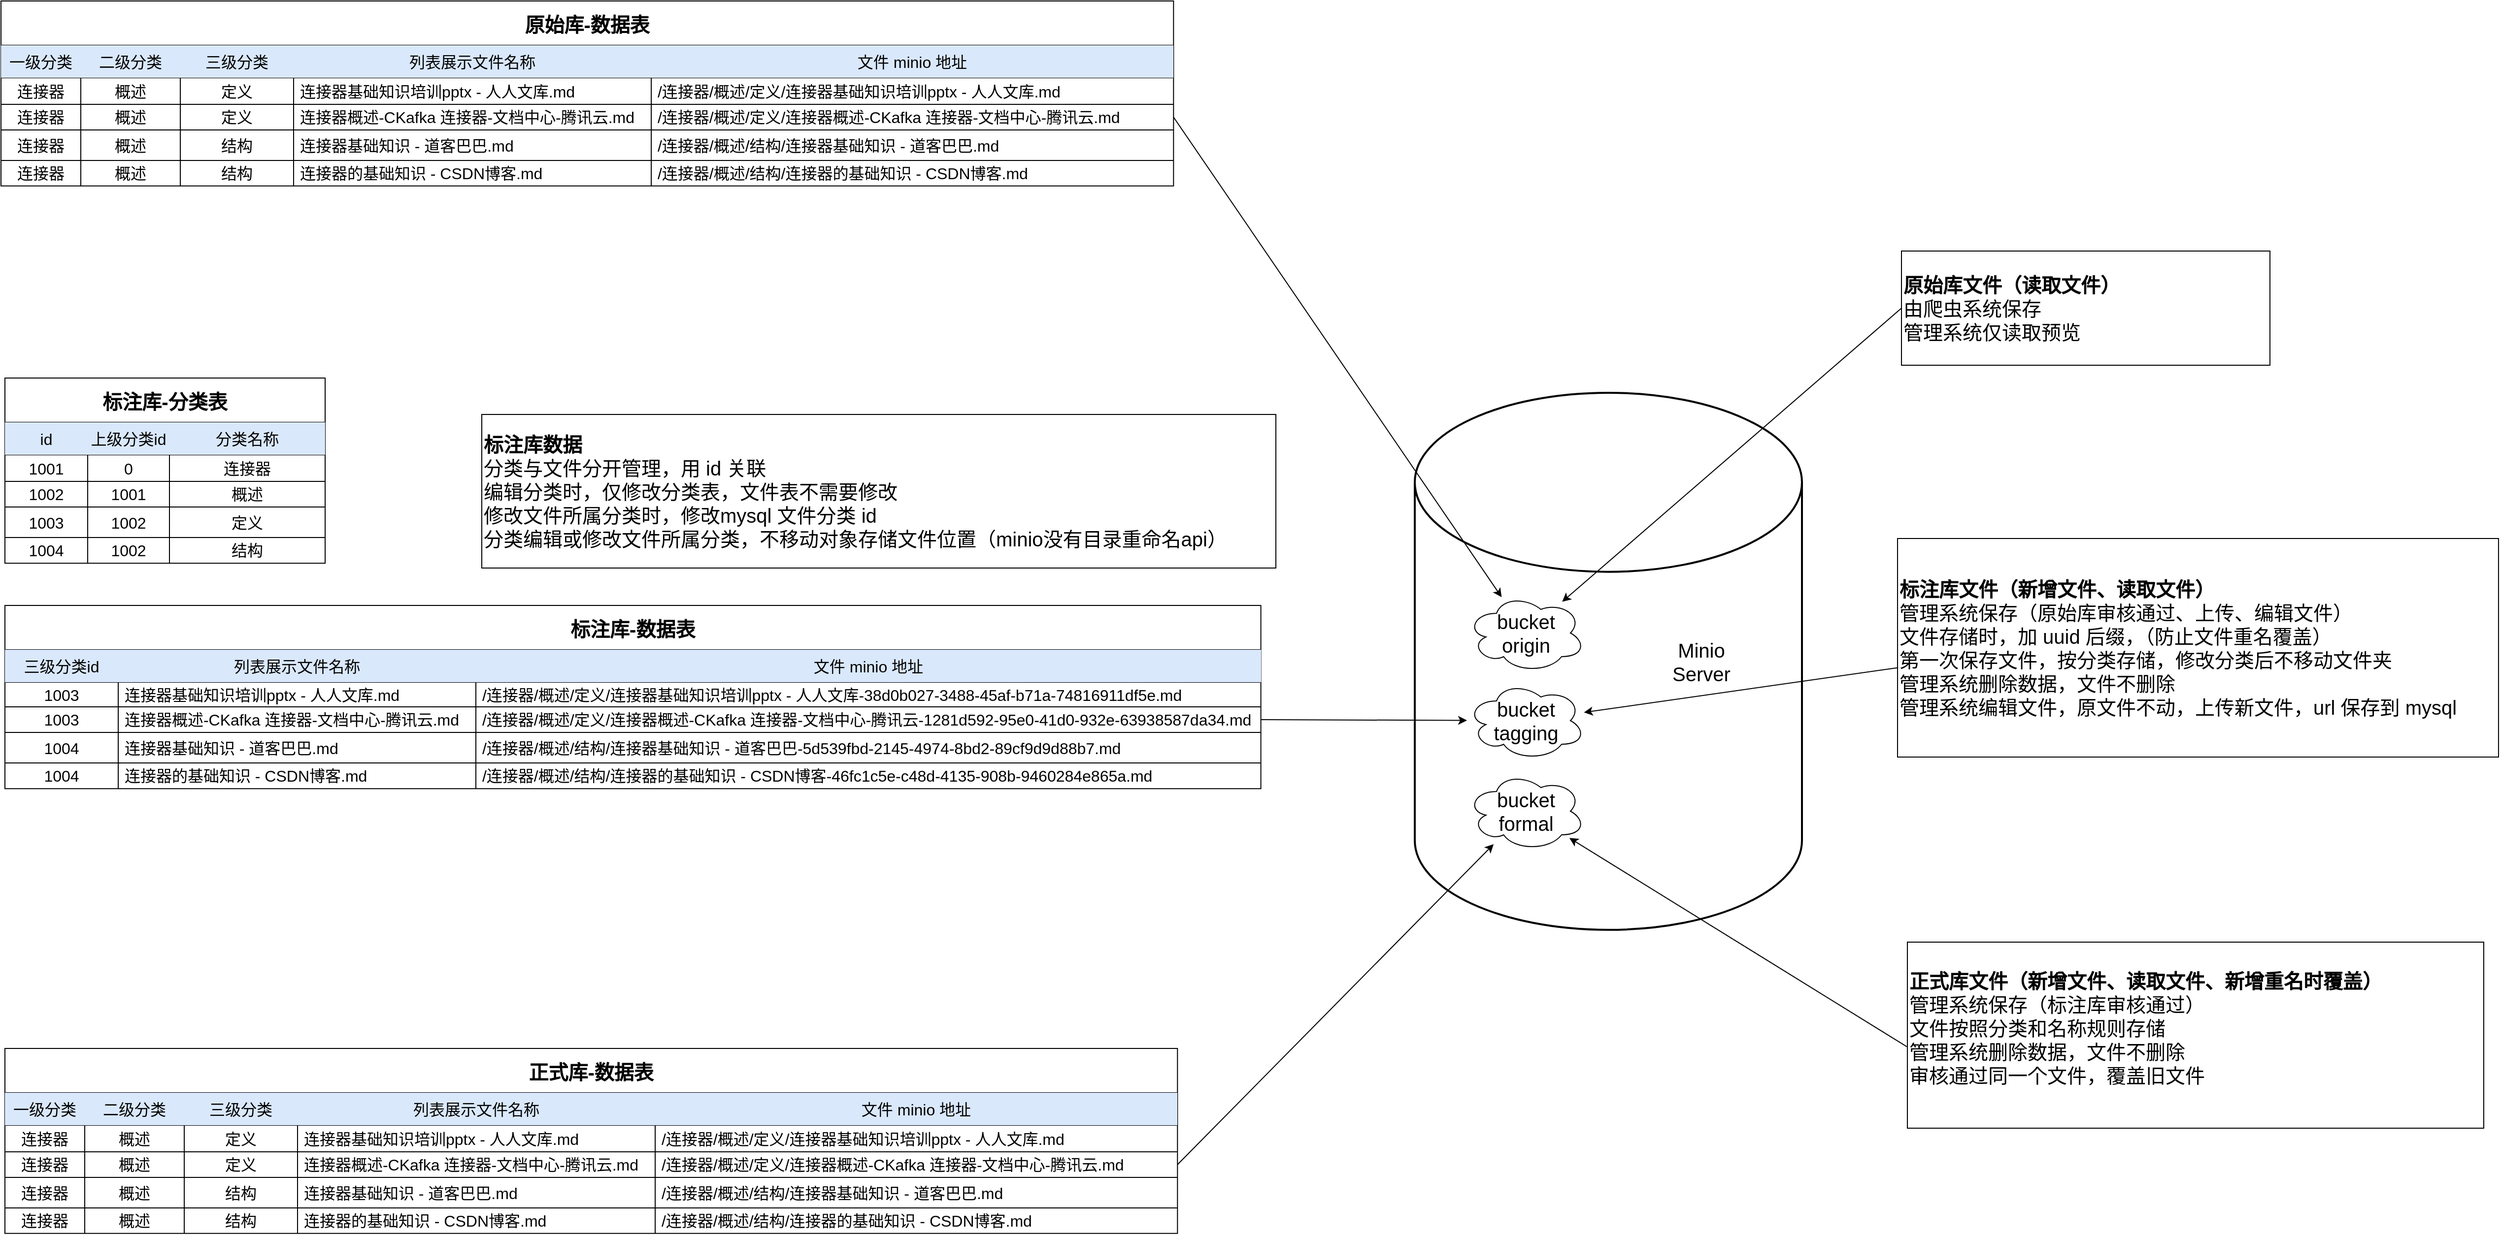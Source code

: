 <mxfile version="26.0.11">
  <diagram id="aS9pjdUC0Do7hMSleVWt" name="第 1 页">
    <mxGraphModel dx="2714" dy="1426" grid="0" gridSize="10" guides="1" tooltips="1" connect="1" arrows="1" fold="1" page="1" pageScale="1" pageWidth="3300" pageHeight="2339" background="none" math="0" shadow="0">
      <root>
        <mxCell id="0" />
        <mxCell id="1" parent="0" />
        <mxCell id="HyDP0fXbinYU09aLnzdq-5" value="原始库-数据表" style="shape=table;startSize=45;container=1;collapsible=0;childLayout=tableLayout;strokeColor=default;fontSize=20;movable=1;resizable=1;rotatable=1;deletable=1;editable=1;locked=0;connectable=1;align=center;fontStyle=1" parent="1" vertex="1">
          <mxGeometry x="142" y="184" width="1190.144" height="187.876" as="geometry" />
        </mxCell>
        <mxCell id="HyDP0fXbinYU09aLnzdq-6" value="" style="shape=tableRow;horizontal=0;startSize=0;swimlaneHead=0;swimlaneBody=0;strokeColor=inherit;top=0;left=0;bottom=0;right=0;collapsible=0;dropTarget=0;fillColor=none;points=[[0,0.5],[1,0.5]];portConstraint=eastwest;fontSize=16;" parent="HyDP0fXbinYU09aLnzdq-5" vertex="1">
          <mxGeometry y="45" width="1190.144" height="33" as="geometry" />
        </mxCell>
        <mxCell id="HyDP0fXbinYU09aLnzdq-21" value="一级分类" style="shape=partialRectangle;html=1;whiteSpace=wrap;connectable=0;strokeColor=#6c8ebf;overflow=hidden;fillColor=#dae8fc;top=0;left=0;bottom=0;right=0;pointerEvents=1;fontSize=16;align=center;" parent="HyDP0fXbinYU09aLnzdq-6" vertex="1">
          <mxGeometry width="81" height="33" as="geometry">
            <mxRectangle width="81" height="33" as="alternateBounds" />
          </mxGeometry>
        </mxCell>
        <mxCell id="HyDP0fXbinYU09aLnzdq-7" value="二级分类" style="shape=partialRectangle;html=1;whiteSpace=wrap;connectable=0;strokeColor=#6c8ebf;overflow=hidden;fillColor=#dae8fc;top=0;left=0;bottom=0;right=0;pointerEvents=1;fontSize=16;align=center;" parent="HyDP0fXbinYU09aLnzdq-6" vertex="1">
          <mxGeometry x="81" width="101" height="33" as="geometry">
            <mxRectangle width="101" height="33" as="alternateBounds" />
          </mxGeometry>
        </mxCell>
        <mxCell id="HyDP0fXbinYU09aLnzdq-8" value="三级分类" style="shape=partialRectangle;html=1;whiteSpace=wrap;connectable=0;strokeColor=#6c8ebf;overflow=hidden;fillColor=#dae8fc;top=0;left=0;bottom=0;right=0;pointerEvents=1;fontSize=16;align=center;" parent="HyDP0fXbinYU09aLnzdq-6" vertex="1">
          <mxGeometry x="182" width="115" height="33" as="geometry">
            <mxRectangle width="115" height="33" as="alternateBounds" />
          </mxGeometry>
        </mxCell>
        <mxCell id="-tEQGCjNAktsvQ3V7sKn-14" value="列表展示文件名称" style="shape=partialRectangle;html=1;whiteSpace=wrap;connectable=0;strokeColor=#6c8ebf;overflow=hidden;fillColor=#dae8fc;top=0;left=0;bottom=0;right=0;pointerEvents=1;fontSize=16;align=center;" vertex="1" parent="HyDP0fXbinYU09aLnzdq-6">
          <mxGeometry x="297" width="363" height="33" as="geometry">
            <mxRectangle width="363" height="33" as="alternateBounds" />
          </mxGeometry>
        </mxCell>
        <mxCell id="HyDP0fXbinYU09aLnzdq-9" value="文件 minio 地址" style="shape=partialRectangle;html=1;whiteSpace=wrap;connectable=0;strokeColor=#6c8ebf;overflow=hidden;fillColor=#dae8fc;top=0;left=0;bottom=0;right=0;pointerEvents=1;fontSize=16;align=center;" parent="HyDP0fXbinYU09aLnzdq-6" vertex="1">
          <mxGeometry x="660" width="530" height="33" as="geometry">
            <mxRectangle width="530" height="33" as="alternateBounds" />
          </mxGeometry>
        </mxCell>
        <mxCell id="HyDP0fXbinYU09aLnzdq-10" value="" style="shape=tableRow;horizontal=0;startSize=0;swimlaneHead=0;swimlaneBody=0;strokeColor=inherit;top=0;left=0;bottom=0;right=0;collapsible=0;dropTarget=0;fillColor=none;points=[[0,0.5],[1,0.5]];portConstraint=eastwest;fontSize=16;" parent="HyDP0fXbinYU09aLnzdq-5" vertex="1">
          <mxGeometry y="78" width="1190.144" height="27" as="geometry" />
        </mxCell>
        <mxCell id="HyDP0fXbinYU09aLnzdq-22" value="连接器" style="shape=partialRectangle;html=1;whiteSpace=wrap;connectable=0;strokeColor=inherit;overflow=hidden;fillColor=none;top=0;left=0;bottom=0;right=0;pointerEvents=1;fontSize=16;align=center;" parent="HyDP0fXbinYU09aLnzdq-10" vertex="1">
          <mxGeometry width="81" height="27" as="geometry">
            <mxRectangle width="81" height="27" as="alternateBounds" />
          </mxGeometry>
        </mxCell>
        <mxCell id="HyDP0fXbinYU09aLnzdq-11" value="概述" style="shape=partialRectangle;html=1;whiteSpace=wrap;connectable=0;strokeColor=inherit;overflow=hidden;fillColor=none;top=0;left=0;bottom=0;right=0;pointerEvents=1;fontSize=16;align=center;" parent="HyDP0fXbinYU09aLnzdq-10" vertex="1">
          <mxGeometry x="81" width="101" height="27" as="geometry">
            <mxRectangle width="101" height="27" as="alternateBounds" />
          </mxGeometry>
        </mxCell>
        <mxCell id="HyDP0fXbinYU09aLnzdq-12" value="定义" style="shape=partialRectangle;html=1;whiteSpace=wrap;connectable=0;strokeColor=inherit;overflow=hidden;fillColor=none;top=0;left=0;bottom=0;right=0;pointerEvents=1;fontSize=16;align=center;" parent="HyDP0fXbinYU09aLnzdq-10" vertex="1">
          <mxGeometry x="182" width="115" height="27" as="geometry">
            <mxRectangle width="115" height="27" as="alternateBounds" />
          </mxGeometry>
        </mxCell>
        <mxCell id="-tEQGCjNAktsvQ3V7sKn-15" value="&lt;span style=&quot;&quot;&gt;&amp;nbsp;连接器基础知识培训pptx - 人人文库.md&lt;/span&gt;" style="shape=partialRectangle;html=1;whiteSpace=wrap;connectable=0;strokeColor=inherit;overflow=hidden;fillColor=none;top=0;left=0;bottom=0;right=0;pointerEvents=1;fontSize=16;align=left;" vertex="1" parent="HyDP0fXbinYU09aLnzdq-10">
          <mxGeometry x="297" width="363" height="27" as="geometry">
            <mxRectangle width="363" height="27" as="alternateBounds" />
          </mxGeometry>
        </mxCell>
        <mxCell id="HyDP0fXbinYU09aLnzdq-13" value="&amp;nbsp;/连接器/概述/定义/连接器基础知识培训pptx - 人人文库.md" style="shape=partialRectangle;html=1;whiteSpace=wrap;connectable=0;strokeColor=inherit;overflow=hidden;fillColor=none;top=0;left=0;bottom=0;right=0;pointerEvents=1;fontSize=16;align=left;" parent="HyDP0fXbinYU09aLnzdq-10" vertex="1">
          <mxGeometry x="660" width="530" height="27" as="geometry">
            <mxRectangle width="530" height="27" as="alternateBounds" />
          </mxGeometry>
        </mxCell>
        <mxCell id="HyDP0fXbinYU09aLnzdq-14" value="" style="shape=tableRow;horizontal=0;startSize=0;swimlaneHead=0;swimlaneBody=0;strokeColor=inherit;top=0;left=0;bottom=0;right=0;collapsible=0;dropTarget=0;fillColor=none;points=[[0,0.5],[1,0.5]];portConstraint=eastwest;fontSize=16;" parent="HyDP0fXbinYU09aLnzdq-5" vertex="1">
          <mxGeometry y="105" width="1190.144" height="26" as="geometry" />
        </mxCell>
        <mxCell id="HyDP0fXbinYU09aLnzdq-23" value="连接器" style="shape=partialRectangle;html=1;whiteSpace=wrap;connectable=0;strokeColor=inherit;overflow=hidden;fillColor=none;top=0;left=0;bottom=0;right=0;pointerEvents=1;fontSize=16;align=center;" parent="HyDP0fXbinYU09aLnzdq-14" vertex="1">
          <mxGeometry width="81" height="26" as="geometry">
            <mxRectangle width="81" height="26" as="alternateBounds" />
          </mxGeometry>
        </mxCell>
        <mxCell id="HyDP0fXbinYU09aLnzdq-15" value="概述" style="shape=partialRectangle;html=1;whiteSpace=wrap;connectable=0;strokeColor=inherit;overflow=hidden;fillColor=none;top=0;left=0;bottom=0;right=0;pointerEvents=1;fontSize=16;align=center;" parent="HyDP0fXbinYU09aLnzdq-14" vertex="1">
          <mxGeometry x="81" width="101" height="26" as="geometry">
            <mxRectangle width="101" height="26" as="alternateBounds" />
          </mxGeometry>
        </mxCell>
        <mxCell id="HyDP0fXbinYU09aLnzdq-16" value="定义" style="shape=partialRectangle;html=1;whiteSpace=wrap;connectable=0;strokeColor=inherit;overflow=hidden;fillColor=none;top=0;left=0;bottom=0;right=0;pointerEvents=1;fontSize=16;align=center;" parent="HyDP0fXbinYU09aLnzdq-14" vertex="1">
          <mxGeometry x="182" width="115" height="26" as="geometry">
            <mxRectangle width="115" height="26" as="alternateBounds" />
          </mxGeometry>
        </mxCell>
        <mxCell id="-tEQGCjNAktsvQ3V7sKn-16" value="&amp;nbsp;连接器概述-CKafka 连接器-文档中心-腾讯云.md" style="shape=partialRectangle;html=1;whiteSpace=wrap;connectable=0;strokeColor=inherit;overflow=hidden;fillColor=none;top=0;left=0;bottom=0;right=0;pointerEvents=1;fontSize=16;align=left;" vertex="1" parent="HyDP0fXbinYU09aLnzdq-14">
          <mxGeometry x="297" width="363" height="26" as="geometry">
            <mxRectangle width="363" height="26" as="alternateBounds" />
          </mxGeometry>
        </mxCell>
        <mxCell id="HyDP0fXbinYU09aLnzdq-17" value="&amp;nbsp;/连接器/概述/定义/连接器概述-CKafka 连接器-文档中心-腾讯云.md" style="shape=partialRectangle;html=1;whiteSpace=wrap;connectable=0;strokeColor=inherit;overflow=hidden;fillColor=none;top=0;left=0;bottom=0;right=0;pointerEvents=1;fontSize=16;align=left;" parent="HyDP0fXbinYU09aLnzdq-14" vertex="1">
          <mxGeometry x="660" width="530" height="26" as="geometry">
            <mxRectangle width="530" height="26" as="alternateBounds" />
          </mxGeometry>
        </mxCell>
        <mxCell id="HyDP0fXbinYU09aLnzdq-30" style="shape=tableRow;horizontal=0;startSize=0;swimlaneHead=0;swimlaneBody=0;strokeColor=inherit;top=0;left=0;bottom=0;right=0;collapsible=0;dropTarget=0;fillColor=none;points=[[0,0.5],[1,0.5]];portConstraint=eastwest;fontSize=16;" parent="HyDP0fXbinYU09aLnzdq-5" vertex="1">
          <mxGeometry y="131" width="1190.144" height="31" as="geometry" />
        </mxCell>
        <mxCell id="HyDP0fXbinYU09aLnzdq-31" value="连接器" style="shape=partialRectangle;html=1;whiteSpace=wrap;connectable=0;strokeColor=inherit;overflow=hidden;fillColor=none;top=0;left=0;bottom=0;right=0;pointerEvents=1;fontSize=16;align=center;" parent="HyDP0fXbinYU09aLnzdq-30" vertex="1">
          <mxGeometry width="81" height="31" as="geometry">
            <mxRectangle width="81" height="31" as="alternateBounds" />
          </mxGeometry>
        </mxCell>
        <mxCell id="HyDP0fXbinYU09aLnzdq-32" value="概述" style="shape=partialRectangle;html=1;whiteSpace=wrap;connectable=0;strokeColor=inherit;overflow=hidden;fillColor=none;top=0;left=0;bottom=0;right=0;pointerEvents=1;fontSize=16;align=center;" parent="HyDP0fXbinYU09aLnzdq-30" vertex="1">
          <mxGeometry x="81" width="101" height="31" as="geometry">
            <mxRectangle width="101" height="31" as="alternateBounds" />
          </mxGeometry>
        </mxCell>
        <mxCell id="HyDP0fXbinYU09aLnzdq-33" value="结构" style="shape=partialRectangle;html=1;whiteSpace=wrap;connectable=0;strokeColor=inherit;overflow=hidden;fillColor=none;top=0;left=0;bottom=0;right=0;pointerEvents=1;fontSize=16;align=center;" parent="HyDP0fXbinYU09aLnzdq-30" vertex="1">
          <mxGeometry x="182" width="115" height="31" as="geometry">
            <mxRectangle width="115" height="31" as="alternateBounds" />
          </mxGeometry>
        </mxCell>
        <mxCell id="-tEQGCjNAktsvQ3V7sKn-17" value="&amp;nbsp;连接器基础知识 - 道客巴巴.md" style="shape=partialRectangle;html=1;whiteSpace=wrap;connectable=0;strokeColor=inherit;overflow=hidden;fillColor=none;top=0;left=0;bottom=0;right=0;pointerEvents=1;fontSize=16;align=left;" vertex="1" parent="HyDP0fXbinYU09aLnzdq-30">
          <mxGeometry x="297" width="363" height="31" as="geometry">
            <mxRectangle width="363" height="31" as="alternateBounds" />
          </mxGeometry>
        </mxCell>
        <mxCell id="HyDP0fXbinYU09aLnzdq-34" value="&amp;nbsp;/连接器/概述/结构/连接器基础知识 - 道客巴巴.md" style="shape=partialRectangle;html=1;whiteSpace=wrap;connectable=0;strokeColor=inherit;overflow=hidden;fillColor=none;top=0;left=0;bottom=0;right=0;pointerEvents=1;fontSize=16;align=left;" parent="HyDP0fXbinYU09aLnzdq-30" vertex="1">
          <mxGeometry x="660" width="530" height="31" as="geometry">
            <mxRectangle width="530" height="31" as="alternateBounds" />
          </mxGeometry>
        </mxCell>
        <mxCell id="HyDP0fXbinYU09aLnzdq-35" style="shape=tableRow;horizontal=0;startSize=0;swimlaneHead=0;swimlaneBody=0;strokeColor=inherit;top=0;left=0;bottom=0;right=0;collapsible=0;dropTarget=0;fillColor=none;points=[[0,0.5],[1,0.5]];portConstraint=eastwest;fontSize=16;" parent="HyDP0fXbinYU09aLnzdq-5" vertex="1">
          <mxGeometry y="162" width="1190.144" height="26" as="geometry" />
        </mxCell>
        <mxCell id="HyDP0fXbinYU09aLnzdq-36" value="连接器" style="shape=partialRectangle;html=1;whiteSpace=wrap;connectable=0;strokeColor=inherit;overflow=hidden;fillColor=none;top=0;left=0;bottom=0;right=0;pointerEvents=1;fontSize=16;align=center;" parent="HyDP0fXbinYU09aLnzdq-35" vertex="1">
          <mxGeometry width="81" height="26" as="geometry">
            <mxRectangle width="81" height="26" as="alternateBounds" />
          </mxGeometry>
        </mxCell>
        <mxCell id="HyDP0fXbinYU09aLnzdq-37" value="概述" style="shape=partialRectangle;html=1;whiteSpace=wrap;connectable=0;strokeColor=inherit;overflow=hidden;fillColor=none;top=0;left=0;bottom=0;right=0;pointerEvents=1;fontSize=16;align=center;" parent="HyDP0fXbinYU09aLnzdq-35" vertex="1">
          <mxGeometry x="81" width="101" height="26" as="geometry">
            <mxRectangle width="101" height="26" as="alternateBounds" />
          </mxGeometry>
        </mxCell>
        <mxCell id="HyDP0fXbinYU09aLnzdq-38" value="结构" style="shape=partialRectangle;html=1;whiteSpace=wrap;connectable=0;strokeColor=inherit;overflow=hidden;fillColor=none;top=0;left=0;bottom=0;right=0;pointerEvents=1;fontSize=16;align=center;" parent="HyDP0fXbinYU09aLnzdq-35" vertex="1">
          <mxGeometry x="182" width="115" height="26" as="geometry">
            <mxRectangle width="115" height="26" as="alternateBounds" />
          </mxGeometry>
        </mxCell>
        <mxCell id="-tEQGCjNAktsvQ3V7sKn-18" value="&amp;nbsp;连接器的基础知识 - CSDN博客.md" style="shape=partialRectangle;html=1;whiteSpace=wrap;connectable=0;strokeColor=inherit;overflow=hidden;fillColor=none;top=0;left=0;bottom=0;right=0;pointerEvents=1;fontSize=16;align=left;" vertex="1" parent="HyDP0fXbinYU09aLnzdq-35">
          <mxGeometry x="297" width="363" height="26" as="geometry">
            <mxRectangle width="363" height="26" as="alternateBounds" />
          </mxGeometry>
        </mxCell>
        <mxCell id="HyDP0fXbinYU09aLnzdq-39" value="&amp;nbsp;/连接器/概述/结构/连接器的基础知识 - CSDN博客.md" style="shape=partialRectangle;html=1;whiteSpace=wrap;connectable=0;strokeColor=inherit;overflow=hidden;fillColor=none;top=0;left=0;bottom=0;right=0;pointerEvents=1;fontSize=16;align=left;" parent="HyDP0fXbinYU09aLnzdq-35" vertex="1">
          <mxGeometry x="660" width="530" height="26" as="geometry">
            <mxRectangle width="530" height="26" as="alternateBounds" />
          </mxGeometry>
        </mxCell>
        <mxCell id="HyDP0fXbinYU09aLnzdq-201" value="&lt;div&gt;&lt;span style=&quot;background-color: transparent; color: light-dark(rgb(0, 0, 0), rgb(255, 255, 255));&quot;&gt;&amp;nbsp; &amp;nbsp; &amp;nbsp; &amp;nbsp; &amp;nbsp; &amp;nbsp; &amp;nbsp; &amp;nbsp; &amp;nbsp; &amp;nbsp; &amp;nbsp; &amp;nbsp; &amp;nbsp; &amp;nbsp; &amp;nbsp; &amp;nbsp; &amp;nbsp; Minio&lt;/span&gt;&lt;/div&gt;&lt;div&gt;&lt;span style=&quot;background-color: transparent; color: light-dark(rgb(0, 0, 0), rgb(255, 255, 255));&quot;&gt;&amp;nbsp; &amp;nbsp; &amp;nbsp; &amp;nbsp; &amp;nbsp; &amp;nbsp; &amp;nbsp; &amp;nbsp; &amp;nbsp; &amp;nbsp; &amp;nbsp; &amp;nbsp; &amp;nbsp; &amp;nbsp; &amp;nbsp; &amp;nbsp; &amp;nbsp; Server&lt;/span&gt;&lt;/div&gt;" style="strokeWidth=2;html=1;shape=mxgraph.flowchart.database;whiteSpace=wrap;fontSize=20;" parent="1" vertex="1">
          <mxGeometry x="1577" y="582" width="393" height="545.5" as="geometry" />
        </mxCell>
        <mxCell id="-tEQGCjNAktsvQ3V7sKn-1" value="bucket&lt;div&gt;origin&lt;/div&gt;" style="ellipse;shape=cloud;whiteSpace=wrap;html=1;fontSize=20;" vertex="1" parent="1">
          <mxGeometry x="1630" y="786" width="120" height="80" as="geometry" />
        </mxCell>
        <mxCell id="-tEQGCjNAktsvQ3V7sKn-2" value="bucket&lt;div&gt;tagging&lt;/div&gt;" style="ellipse;shape=cloud;whiteSpace=wrap;html=1;fontSize=20;" vertex="1" parent="1">
          <mxGeometry x="1630" y="875" width="120" height="80" as="geometry" />
        </mxCell>
        <mxCell id="-tEQGCjNAktsvQ3V7sKn-3" value="bucket&lt;div&gt;formal&lt;/div&gt;" style="ellipse;shape=cloud;whiteSpace=wrap;html=1;fontSize=20;" vertex="1" parent="1">
          <mxGeometry x="1630" y="967" width="120" height="80" as="geometry" />
        </mxCell>
        <mxCell id="-tEQGCjNAktsvQ3V7sKn-8" value="" style="endArrow=classic;html=1;rounded=0;fontSize=20;exitX=1;exitY=0.5;exitDx=0;exitDy=0;" edge="1" parent="1" source="HyDP0fXbinYU09aLnzdq-14" target="-tEQGCjNAktsvQ3V7sKn-1">
          <mxGeometry width="50" height="50" relative="1" as="geometry">
            <mxPoint x="1205" y="250" as="sourcePoint" />
            <mxPoint x="1404" y="414" as="targetPoint" />
          </mxGeometry>
        </mxCell>
        <mxCell id="-tEQGCjNAktsvQ3V7sKn-23" value="标注库-数据表" style="shape=table;startSize=45;container=1;collapsible=0;childLayout=tableLayout;strokeColor=default;fontSize=20;movable=1;resizable=1;rotatable=1;deletable=1;editable=1;locked=0;connectable=1;align=center;fontStyle=1" vertex="1" parent="1">
          <mxGeometry x="146" y="798" width="1274.788" height="186.138" as="geometry" />
        </mxCell>
        <mxCell id="-tEQGCjNAktsvQ3V7sKn-24" value="" style="shape=tableRow;horizontal=0;startSize=0;swimlaneHead=0;swimlaneBody=0;strokeColor=inherit;top=0;left=0;bottom=0;right=0;collapsible=0;dropTarget=0;fillColor=none;points=[[0,0.5],[1,0.5]];portConstraint=eastwest;fontSize=16;" vertex="1" parent="-tEQGCjNAktsvQ3V7sKn-23">
          <mxGeometry y="45" width="1274.788" height="33" as="geometry" />
        </mxCell>
        <mxCell id="-tEQGCjNAktsvQ3V7sKn-27" value="三级分类id" style="shape=partialRectangle;html=1;whiteSpace=wrap;connectable=0;strokeColor=#6c8ebf;overflow=hidden;fillColor=#dae8fc;top=0;left=0;bottom=0;right=0;pointerEvents=1;fontSize=16;align=center;" vertex="1" parent="-tEQGCjNAktsvQ3V7sKn-24">
          <mxGeometry width="115" height="33" as="geometry">
            <mxRectangle width="115" height="33" as="alternateBounds" />
          </mxGeometry>
        </mxCell>
        <mxCell id="-tEQGCjNAktsvQ3V7sKn-28" value="列表展示文件名称" style="shape=partialRectangle;html=1;whiteSpace=wrap;connectable=0;strokeColor=#6c8ebf;overflow=hidden;fillColor=#dae8fc;top=0;left=0;bottom=0;right=0;pointerEvents=1;fontSize=16;align=center;" vertex="1" parent="-tEQGCjNAktsvQ3V7sKn-24">
          <mxGeometry x="115" width="363" height="33" as="geometry">
            <mxRectangle width="363" height="33" as="alternateBounds" />
          </mxGeometry>
        </mxCell>
        <mxCell id="-tEQGCjNAktsvQ3V7sKn-29" value="文件 minio 地址" style="shape=partialRectangle;html=1;whiteSpace=wrap;connectable=0;strokeColor=#6c8ebf;overflow=hidden;fillColor=#dae8fc;top=0;left=0;bottom=0;right=0;pointerEvents=1;fontSize=16;align=center;" vertex="1" parent="-tEQGCjNAktsvQ3V7sKn-24">
          <mxGeometry x="478" width="797" height="33" as="geometry">
            <mxRectangle width="797" height="33" as="alternateBounds" />
          </mxGeometry>
        </mxCell>
        <mxCell id="-tEQGCjNAktsvQ3V7sKn-30" value="" style="shape=tableRow;horizontal=0;startSize=0;swimlaneHead=0;swimlaneBody=0;strokeColor=inherit;top=0;left=0;bottom=0;right=0;collapsible=0;dropTarget=0;fillColor=none;points=[[0,0.5],[1,0.5]];portConstraint=eastwest;fontSize=16;" vertex="1" parent="-tEQGCjNAktsvQ3V7sKn-23">
          <mxGeometry y="78" width="1274.788" height="25" as="geometry" />
        </mxCell>
        <mxCell id="-tEQGCjNAktsvQ3V7sKn-33" value="1003" style="shape=partialRectangle;html=1;whiteSpace=wrap;connectable=0;strokeColor=inherit;overflow=hidden;fillColor=none;top=0;left=0;bottom=0;right=0;pointerEvents=1;fontSize=16;align=center;" vertex="1" parent="-tEQGCjNAktsvQ3V7sKn-30">
          <mxGeometry width="115" height="25" as="geometry">
            <mxRectangle width="115" height="25" as="alternateBounds" />
          </mxGeometry>
        </mxCell>
        <mxCell id="-tEQGCjNAktsvQ3V7sKn-34" value="&lt;span style=&quot;&quot;&gt;&amp;nbsp;连接器基础知识培训pptx - 人人文库.md&lt;/span&gt;" style="shape=partialRectangle;html=1;whiteSpace=wrap;connectable=0;strokeColor=inherit;overflow=hidden;fillColor=none;top=0;left=0;bottom=0;right=0;pointerEvents=1;fontSize=16;align=left;" vertex="1" parent="-tEQGCjNAktsvQ3V7sKn-30">
          <mxGeometry x="115" width="363" height="25" as="geometry">
            <mxRectangle width="363" height="25" as="alternateBounds" />
          </mxGeometry>
        </mxCell>
        <mxCell id="-tEQGCjNAktsvQ3V7sKn-35" value="&amp;nbsp;/连接器/概述/定义/连接器基础知识培训pptx - 人人文库-38d0b027-3488-45af-b71a-74816911df5e.md" style="shape=partialRectangle;html=1;whiteSpace=wrap;connectable=0;strokeColor=inherit;overflow=hidden;fillColor=none;top=0;left=0;bottom=0;right=0;pointerEvents=1;fontSize=16;align=left;" vertex="1" parent="-tEQGCjNAktsvQ3V7sKn-30">
          <mxGeometry x="478" width="797" height="25" as="geometry">
            <mxRectangle width="797" height="25" as="alternateBounds" />
          </mxGeometry>
        </mxCell>
        <mxCell id="-tEQGCjNAktsvQ3V7sKn-36" value="" style="shape=tableRow;horizontal=0;startSize=0;swimlaneHead=0;swimlaneBody=0;strokeColor=inherit;top=0;left=0;bottom=0;right=0;collapsible=0;dropTarget=0;fillColor=none;points=[[0,0.5],[1,0.5]];portConstraint=eastwest;fontSize=16;" vertex="1" parent="-tEQGCjNAktsvQ3V7sKn-23">
          <mxGeometry y="103" width="1274.788" height="26" as="geometry" />
        </mxCell>
        <mxCell id="-tEQGCjNAktsvQ3V7sKn-39" value="1003" style="shape=partialRectangle;html=1;whiteSpace=wrap;connectable=0;strokeColor=inherit;overflow=hidden;fillColor=none;top=0;left=0;bottom=0;right=0;pointerEvents=1;fontSize=16;align=center;" vertex="1" parent="-tEQGCjNAktsvQ3V7sKn-36">
          <mxGeometry width="115" height="26" as="geometry">
            <mxRectangle width="115" height="26" as="alternateBounds" />
          </mxGeometry>
        </mxCell>
        <mxCell id="-tEQGCjNAktsvQ3V7sKn-40" value="&amp;nbsp;连接器概述-CKafka 连接器-文档中心-腾讯云.md" style="shape=partialRectangle;html=1;whiteSpace=wrap;connectable=0;strokeColor=inherit;overflow=hidden;fillColor=none;top=0;left=0;bottom=0;right=0;pointerEvents=1;fontSize=16;align=left;" vertex="1" parent="-tEQGCjNAktsvQ3V7sKn-36">
          <mxGeometry x="115" width="363" height="26" as="geometry">
            <mxRectangle width="363" height="26" as="alternateBounds" />
          </mxGeometry>
        </mxCell>
        <mxCell id="-tEQGCjNAktsvQ3V7sKn-41" value="&amp;nbsp;/连接器/概述/定义/连接器概述-CKafka 连接器-文档中心-腾讯云-1281d592-95e0-41d0-932e-63938587da34.md" style="shape=partialRectangle;html=1;whiteSpace=wrap;connectable=0;strokeColor=inherit;overflow=hidden;fillColor=none;top=0;left=0;bottom=0;right=0;pointerEvents=1;fontSize=16;align=left;" vertex="1" parent="-tEQGCjNAktsvQ3V7sKn-36">
          <mxGeometry x="478" width="797" height="26" as="geometry">
            <mxRectangle width="797" height="26" as="alternateBounds" />
          </mxGeometry>
        </mxCell>
        <mxCell id="-tEQGCjNAktsvQ3V7sKn-42" style="shape=tableRow;horizontal=0;startSize=0;swimlaneHead=0;swimlaneBody=0;strokeColor=inherit;top=0;left=0;bottom=0;right=0;collapsible=0;dropTarget=0;fillColor=none;points=[[0,0.5],[1,0.5]];portConstraint=eastwest;fontSize=16;" vertex="1" parent="-tEQGCjNAktsvQ3V7sKn-23">
          <mxGeometry y="129" width="1274.788" height="31" as="geometry" />
        </mxCell>
        <mxCell id="-tEQGCjNAktsvQ3V7sKn-45" value="1004" style="shape=partialRectangle;html=1;whiteSpace=wrap;connectable=0;strokeColor=inherit;overflow=hidden;fillColor=none;top=0;left=0;bottom=0;right=0;pointerEvents=1;fontSize=16;align=center;" vertex="1" parent="-tEQGCjNAktsvQ3V7sKn-42">
          <mxGeometry width="115" height="31" as="geometry">
            <mxRectangle width="115" height="31" as="alternateBounds" />
          </mxGeometry>
        </mxCell>
        <mxCell id="-tEQGCjNAktsvQ3V7sKn-46" value="&amp;nbsp;连接器基础知识 - 道客巴巴.md" style="shape=partialRectangle;html=1;whiteSpace=wrap;connectable=0;strokeColor=inherit;overflow=hidden;fillColor=none;top=0;left=0;bottom=0;right=0;pointerEvents=1;fontSize=16;align=left;" vertex="1" parent="-tEQGCjNAktsvQ3V7sKn-42">
          <mxGeometry x="115" width="363" height="31" as="geometry">
            <mxRectangle width="363" height="31" as="alternateBounds" />
          </mxGeometry>
        </mxCell>
        <mxCell id="-tEQGCjNAktsvQ3V7sKn-47" value="&amp;nbsp;/连接器/概述/结构/连接器基础知识 - 道客巴巴-5d539fbd-2145-4974-8bd2-89cf9d9d88b7.md" style="shape=partialRectangle;html=1;whiteSpace=wrap;connectable=0;strokeColor=inherit;overflow=hidden;fillColor=none;top=0;left=0;bottom=0;right=0;pointerEvents=1;fontSize=16;align=left;" vertex="1" parent="-tEQGCjNAktsvQ3V7sKn-42">
          <mxGeometry x="478" width="797" height="31" as="geometry">
            <mxRectangle width="797" height="31" as="alternateBounds" />
          </mxGeometry>
        </mxCell>
        <mxCell id="-tEQGCjNAktsvQ3V7sKn-48" style="shape=tableRow;horizontal=0;startSize=0;swimlaneHead=0;swimlaneBody=0;strokeColor=inherit;top=0;left=0;bottom=0;right=0;collapsible=0;dropTarget=0;fillColor=none;points=[[0,0.5],[1,0.5]];portConstraint=eastwest;fontSize=16;" vertex="1" parent="-tEQGCjNAktsvQ3V7sKn-23">
          <mxGeometry y="160" width="1274.788" height="26" as="geometry" />
        </mxCell>
        <mxCell id="-tEQGCjNAktsvQ3V7sKn-51" value="1004" style="shape=partialRectangle;html=1;whiteSpace=wrap;connectable=0;strokeColor=inherit;overflow=hidden;fillColor=none;top=0;left=0;bottom=0;right=0;pointerEvents=1;fontSize=16;align=center;" vertex="1" parent="-tEQGCjNAktsvQ3V7sKn-48">
          <mxGeometry width="115" height="26" as="geometry">
            <mxRectangle width="115" height="26" as="alternateBounds" />
          </mxGeometry>
        </mxCell>
        <mxCell id="-tEQGCjNAktsvQ3V7sKn-52" value="&amp;nbsp;连接器的基础知识 - CSDN博客.md" style="shape=partialRectangle;html=1;whiteSpace=wrap;connectable=0;strokeColor=inherit;overflow=hidden;fillColor=none;top=0;left=0;bottom=0;right=0;pointerEvents=1;fontSize=16;align=left;" vertex="1" parent="-tEQGCjNAktsvQ3V7sKn-48">
          <mxGeometry x="115" width="363" height="26" as="geometry">
            <mxRectangle width="363" height="26" as="alternateBounds" />
          </mxGeometry>
        </mxCell>
        <mxCell id="-tEQGCjNAktsvQ3V7sKn-53" value="&amp;nbsp;/连接器/概述/结构/连接器的基础知识 - CSDN博客-46fc1c5e-c48d-4135-908b-9460284e865a.md" style="shape=partialRectangle;html=1;whiteSpace=wrap;connectable=0;strokeColor=inherit;overflow=hidden;fillColor=none;top=0;left=0;bottom=0;right=0;pointerEvents=1;fontSize=16;align=left;" vertex="1" parent="-tEQGCjNAktsvQ3V7sKn-48">
          <mxGeometry x="478" width="797" height="26" as="geometry">
            <mxRectangle width="797" height="26" as="alternateBounds" />
          </mxGeometry>
        </mxCell>
        <mxCell id="-tEQGCjNAktsvQ3V7sKn-54" value="标注库-分类表" style="shape=table;startSize=45;container=1;collapsible=0;childLayout=tableLayout;strokeColor=default;fontSize=20;movable=1;resizable=1;rotatable=1;deletable=1;editable=1;locked=0;connectable=1;align=center;fontStyle=1" vertex="1" parent="1">
          <mxGeometry x="146" y="567" width="325.012" height="188.17" as="geometry" />
        </mxCell>
        <mxCell id="-tEQGCjNAktsvQ3V7sKn-55" value="" style="shape=tableRow;horizontal=0;startSize=0;swimlaneHead=0;swimlaneBody=0;strokeColor=inherit;top=0;left=0;bottom=0;right=0;collapsible=0;dropTarget=0;fillColor=none;points=[[0,0.5],[1,0.5]];portConstraint=eastwest;fontSize=16;" vertex="1" parent="-tEQGCjNAktsvQ3V7sKn-54">
          <mxGeometry y="45" width="325.012" height="33" as="geometry" />
        </mxCell>
        <mxCell id="-tEQGCjNAktsvQ3V7sKn-56" value="id" style="shape=partialRectangle;html=1;whiteSpace=wrap;connectable=0;strokeColor=#6c8ebf;overflow=hidden;fillColor=#dae8fc;top=0;left=0;bottom=0;right=0;pointerEvents=1;fontSize=16;align=center;" vertex="1" parent="-tEQGCjNAktsvQ3V7sKn-55">
          <mxGeometry width="84" height="33" as="geometry">
            <mxRectangle width="84" height="33" as="alternateBounds" />
          </mxGeometry>
        </mxCell>
        <mxCell id="-tEQGCjNAktsvQ3V7sKn-57" value="上级分类id" style="shape=partialRectangle;html=1;whiteSpace=wrap;connectable=0;strokeColor=#6c8ebf;overflow=hidden;fillColor=#dae8fc;top=0;left=0;bottom=0;right=0;pointerEvents=1;fontSize=16;align=center;" vertex="1" parent="-tEQGCjNAktsvQ3V7sKn-55">
          <mxGeometry x="84" width="83" height="33" as="geometry">
            <mxRectangle width="83" height="33" as="alternateBounds" />
          </mxGeometry>
        </mxCell>
        <mxCell id="-tEQGCjNAktsvQ3V7sKn-58" value="分类名称" style="shape=partialRectangle;html=1;whiteSpace=wrap;connectable=0;strokeColor=#6c8ebf;overflow=hidden;fillColor=#dae8fc;top=0;left=0;bottom=0;right=0;pointerEvents=1;fontSize=16;align=center;" vertex="1" parent="-tEQGCjNAktsvQ3V7sKn-55">
          <mxGeometry x="167" width="158" height="33" as="geometry">
            <mxRectangle width="158" height="33" as="alternateBounds" />
          </mxGeometry>
        </mxCell>
        <mxCell id="-tEQGCjNAktsvQ3V7sKn-59" value="" style="shape=tableRow;horizontal=0;startSize=0;swimlaneHead=0;swimlaneBody=0;strokeColor=inherit;top=0;left=0;bottom=0;right=0;collapsible=0;dropTarget=0;fillColor=none;points=[[0,0.5],[1,0.5]];portConstraint=eastwest;fontSize=16;" vertex="1" parent="-tEQGCjNAktsvQ3V7sKn-54">
          <mxGeometry y="78" width="325.012" height="27" as="geometry" />
        </mxCell>
        <mxCell id="-tEQGCjNAktsvQ3V7sKn-60" value="1001" style="shape=partialRectangle;html=1;whiteSpace=wrap;connectable=0;strokeColor=inherit;overflow=hidden;fillColor=none;top=0;left=0;bottom=0;right=0;pointerEvents=1;fontSize=16;align=center;" vertex="1" parent="-tEQGCjNAktsvQ3V7sKn-59">
          <mxGeometry width="84" height="27" as="geometry">
            <mxRectangle width="84" height="27" as="alternateBounds" />
          </mxGeometry>
        </mxCell>
        <mxCell id="-tEQGCjNAktsvQ3V7sKn-61" value="&lt;span style=&quot;&quot;&gt;0&lt;/span&gt;" style="shape=partialRectangle;html=1;whiteSpace=wrap;connectable=0;strokeColor=inherit;overflow=hidden;fillColor=none;top=0;left=0;bottom=0;right=0;pointerEvents=1;fontSize=16;align=center;" vertex="1" parent="-tEQGCjNAktsvQ3V7sKn-59">
          <mxGeometry x="84" width="83" height="27" as="geometry">
            <mxRectangle width="83" height="27" as="alternateBounds" />
          </mxGeometry>
        </mxCell>
        <mxCell id="-tEQGCjNAktsvQ3V7sKn-62" value="&lt;span style=&quot;&quot;&gt;连接器&lt;/span&gt;" style="shape=partialRectangle;html=1;whiteSpace=wrap;connectable=0;strokeColor=inherit;overflow=hidden;fillColor=none;top=0;left=0;bottom=0;right=0;pointerEvents=1;fontSize=16;align=center;" vertex="1" parent="-tEQGCjNAktsvQ3V7sKn-59">
          <mxGeometry x="167" width="158" height="27" as="geometry">
            <mxRectangle width="158" height="27" as="alternateBounds" />
          </mxGeometry>
        </mxCell>
        <mxCell id="-tEQGCjNAktsvQ3V7sKn-63" value="" style="shape=tableRow;horizontal=0;startSize=0;swimlaneHead=0;swimlaneBody=0;strokeColor=inherit;top=0;left=0;bottom=0;right=0;collapsible=0;dropTarget=0;fillColor=none;points=[[0,0.5],[1,0.5]];portConstraint=eastwest;fontSize=16;" vertex="1" parent="-tEQGCjNAktsvQ3V7sKn-54">
          <mxGeometry y="105" width="325.012" height="26" as="geometry" />
        </mxCell>
        <mxCell id="-tEQGCjNAktsvQ3V7sKn-64" value="1002" style="shape=partialRectangle;html=1;whiteSpace=wrap;connectable=0;strokeColor=inherit;overflow=hidden;fillColor=none;top=0;left=0;bottom=0;right=0;pointerEvents=1;fontSize=16;align=center;" vertex="1" parent="-tEQGCjNAktsvQ3V7sKn-63">
          <mxGeometry width="84" height="26" as="geometry">
            <mxRectangle width="84" height="26" as="alternateBounds" />
          </mxGeometry>
        </mxCell>
        <mxCell id="-tEQGCjNAktsvQ3V7sKn-65" value="&lt;span style=&quot;&quot;&gt;1001&lt;/span&gt;" style="shape=partialRectangle;html=1;whiteSpace=wrap;connectable=0;strokeColor=inherit;overflow=hidden;fillColor=none;top=0;left=0;bottom=0;right=0;pointerEvents=1;fontSize=16;align=center;" vertex="1" parent="-tEQGCjNAktsvQ3V7sKn-63">
          <mxGeometry x="84" width="83" height="26" as="geometry">
            <mxRectangle width="83" height="26" as="alternateBounds" />
          </mxGeometry>
        </mxCell>
        <mxCell id="-tEQGCjNAktsvQ3V7sKn-66" value="&lt;span style=&quot;&quot;&gt;概述&lt;/span&gt;" style="shape=partialRectangle;html=1;whiteSpace=wrap;connectable=0;strokeColor=inherit;overflow=hidden;fillColor=none;top=0;left=0;bottom=0;right=0;pointerEvents=1;fontSize=16;align=center;" vertex="1" parent="-tEQGCjNAktsvQ3V7sKn-63">
          <mxGeometry x="167" width="158" height="26" as="geometry">
            <mxRectangle width="158" height="26" as="alternateBounds" />
          </mxGeometry>
        </mxCell>
        <mxCell id="-tEQGCjNAktsvQ3V7sKn-67" style="shape=tableRow;horizontal=0;startSize=0;swimlaneHead=0;swimlaneBody=0;strokeColor=inherit;top=0;left=0;bottom=0;right=0;collapsible=0;dropTarget=0;fillColor=none;points=[[0,0.5],[1,0.5]];portConstraint=eastwest;fontSize=16;" vertex="1" parent="-tEQGCjNAktsvQ3V7sKn-54">
          <mxGeometry y="131" width="325.012" height="31" as="geometry" />
        </mxCell>
        <mxCell id="-tEQGCjNAktsvQ3V7sKn-68" value="1003" style="shape=partialRectangle;html=1;whiteSpace=wrap;connectable=0;strokeColor=inherit;overflow=hidden;fillColor=none;top=0;left=0;bottom=0;right=0;pointerEvents=1;fontSize=16;align=center;" vertex="1" parent="-tEQGCjNAktsvQ3V7sKn-67">
          <mxGeometry width="84" height="31" as="geometry">
            <mxRectangle width="84" height="31" as="alternateBounds" />
          </mxGeometry>
        </mxCell>
        <mxCell id="-tEQGCjNAktsvQ3V7sKn-69" value="&lt;span style=&quot;&quot;&gt;1002&lt;/span&gt;" style="shape=partialRectangle;html=1;whiteSpace=wrap;connectable=0;strokeColor=inherit;overflow=hidden;fillColor=none;top=0;left=0;bottom=0;right=0;pointerEvents=1;fontSize=16;align=center;" vertex="1" parent="-tEQGCjNAktsvQ3V7sKn-67">
          <mxGeometry x="84" width="83" height="31" as="geometry">
            <mxRectangle width="83" height="31" as="alternateBounds" />
          </mxGeometry>
        </mxCell>
        <mxCell id="-tEQGCjNAktsvQ3V7sKn-70" value="&lt;span style=&quot;&quot;&gt;定义&lt;/span&gt;" style="shape=partialRectangle;html=1;whiteSpace=wrap;connectable=0;strokeColor=inherit;overflow=hidden;fillColor=none;top=0;left=0;bottom=0;right=0;pointerEvents=1;fontSize=16;align=center;" vertex="1" parent="-tEQGCjNAktsvQ3V7sKn-67">
          <mxGeometry x="167" width="158" height="31" as="geometry">
            <mxRectangle width="158" height="31" as="alternateBounds" />
          </mxGeometry>
        </mxCell>
        <mxCell id="-tEQGCjNAktsvQ3V7sKn-71" style="shape=tableRow;horizontal=0;startSize=0;swimlaneHead=0;swimlaneBody=0;strokeColor=inherit;top=0;left=0;bottom=0;right=0;collapsible=0;dropTarget=0;fillColor=none;points=[[0,0.5],[1,0.5]];portConstraint=eastwest;fontSize=16;" vertex="1" parent="-tEQGCjNAktsvQ3V7sKn-54">
          <mxGeometry y="162" width="325.012" height="26" as="geometry" />
        </mxCell>
        <mxCell id="-tEQGCjNAktsvQ3V7sKn-72" value="1004" style="shape=partialRectangle;html=1;whiteSpace=wrap;connectable=0;strokeColor=inherit;overflow=hidden;fillColor=none;top=0;left=0;bottom=0;right=0;pointerEvents=1;fontSize=16;align=center;" vertex="1" parent="-tEQGCjNAktsvQ3V7sKn-71">
          <mxGeometry width="84" height="26" as="geometry">
            <mxRectangle width="84" height="26" as="alternateBounds" />
          </mxGeometry>
        </mxCell>
        <mxCell id="-tEQGCjNAktsvQ3V7sKn-73" value="&lt;span style=&quot;&quot;&gt;1002&lt;/span&gt;" style="shape=partialRectangle;html=1;whiteSpace=wrap;connectable=0;strokeColor=inherit;overflow=hidden;fillColor=none;top=0;left=0;bottom=0;right=0;pointerEvents=1;fontSize=16;align=center;" vertex="1" parent="-tEQGCjNAktsvQ3V7sKn-71">
          <mxGeometry x="84" width="83" height="26" as="geometry">
            <mxRectangle width="83" height="26" as="alternateBounds" />
          </mxGeometry>
        </mxCell>
        <mxCell id="-tEQGCjNAktsvQ3V7sKn-74" value="&lt;span style=&quot;&quot;&gt;结构&lt;/span&gt;" style="shape=partialRectangle;html=1;whiteSpace=wrap;connectable=0;strokeColor=inherit;overflow=hidden;fillColor=none;top=0;left=0;bottom=0;right=0;pointerEvents=1;fontSize=16;align=center;" vertex="1" parent="-tEQGCjNAktsvQ3V7sKn-71">
          <mxGeometry x="167" width="158" height="26" as="geometry">
            <mxRectangle width="158" height="26" as="alternateBounds" />
          </mxGeometry>
        </mxCell>
        <mxCell id="-tEQGCjNAktsvQ3V7sKn-75" value="正式库-数据表" style="shape=table;startSize=45;container=1;collapsible=0;childLayout=tableLayout;strokeColor=default;fontSize=20;movable=1;resizable=1;rotatable=1;deletable=1;editable=1;locked=0;connectable=1;align=center;fontStyle=1" vertex="1" parent="1">
          <mxGeometry x="146" y="1248" width="1190.144" height="187.876" as="geometry" />
        </mxCell>
        <mxCell id="-tEQGCjNAktsvQ3V7sKn-76" value="" style="shape=tableRow;horizontal=0;startSize=0;swimlaneHead=0;swimlaneBody=0;strokeColor=inherit;top=0;left=0;bottom=0;right=0;collapsible=0;dropTarget=0;fillColor=none;points=[[0,0.5],[1,0.5]];portConstraint=eastwest;fontSize=16;" vertex="1" parent="-tEQGCjNAktsvQ3V7sKn-75">
          <mxGeometry y="45" width="1190.144" height="33" as="geometry" />
        </mxCell>
        <mxCell id="-tEQGCjNAktsvQ3V7sKn-77" value="一级分类" style="shape=partialRectangle;html=1;whiteSpace=wrap;connectable=0;strokeColor=#6c8ebf;overflow=hidden;fillColor=#dae8fc;top=0;left=0;bottom=0;right=0;pointerEvents=1;fontSize=16;align=center;" vertex="1" parent="-tEQGCjNAktsvQ3V7sKn-76">
          <mxGeometry width="81" height="33" as="geometry">
            <mxRectangle width="81" height="33" as="alternateBounds" />
          </mxGeometry>
        </mxCell>
        <mxCell id="-tEQGCjNAktsvQ3V7sKn-78" value="二级分类" style="shape=partialRectangle;html=1;whiteSpace=wrap;connectable=0;strokeColor=#6c8ebf;overflow=hidden;fillColor=#dae8fc;top=0;left=0;bottom=0;right=0;pointerEvents=1;fontSize=16;align=center;" vertex="1" parent="-tEQGCjNAktsvQ3V7sKn-76">
          <mxGeometry x="81" width="101" height="33" as="geometry">
            <mxRectangle width="101" height="33" as="alternateBounds" />
          </mxGeometry>
        </mxCell>
        <mxCell id="-tEQGCjNAktsvQ3V7sKn-79" value="三级分类" style="shape=partialRectangle;html=1;whiteSpace=wrap;connectable=0;strokeColor=#6c8ebf;overflow=hidden;fillColor=#dae8fc;top=0;left=0;bottom=0;right=0;pointerEvents=1;fontSize=16;align=center;" vertex="1" parent="-tEQGCjNAktsvQ3V7sKn-76">
          <mxGeometry x="182" width="115" height="33" as="geometry">
            <mxRectangle width="115" height="33" as="alternateBounds" />
          </mxGeometry>
        </mxCell>
        <mxCell id="-tEQGCjNAktsvQ3V7sKn-80" value="列表展示文件名称" style="shape=partialRectangle;html=1;whiteSpace=wrap;connectable=0;strokeColor=#6c8ebf;overflow=hidden;fillColor=#dae8fc;top=0;left=0;bottom=0;right=0;pointerEvents=1;fontSize=16;align=center;" vertex="1" parent="-tEQGCjNAktsvQ3V7sKn-76">
          <mxGeometry x="297" width="363" height="33" as="geometry">
            <mxRectangle width="363" height="33" as="alternateBounds" />
          </mxGeometry>
        </mxCell>
        <mxCell id="-tEQGCjNAktsvQ3V7sKn-81" value="文件 minio 地址" style="shape=partialRectangle;html=1;whiteSpace=wrap;connectable=0;strokeColor=#6c8ebf;overflow=hidden;fillColor=#dae8fc;top=0;left=0;bottom=0;right=0;pointerEvents=1;fontSize=16;align=center;" vertex="1" parent="-tEQGCjNAktsvQ3V7sKn-76">
          <mxGeometry x="660" width="530" height="33" as="geometry">
            <mxRectangle width="530" height="33" as="alternateBounds" />
          </mxGeometry>
        </mxCell>
        <mxCell id="-tEQGCjNAktsvQ3V7sKn-82" value="" style="shape=tableRow;horizontal=0;startSize=0;swimlaneHead=0;swimlaneBody=0;strokeColor=inherit;top=0;left=0;bottom=0;right=0;collapsible=0;dropTarget=0;fillColor=none;points=[[0,0.5],[1,0.5]];portConstraint=eastwest;fontSize=16;" vertex="1" parent="-tEQGCjNAktsvQ3V7sKn-75">
          <mxGeometry y="78" width="1190.144" height="27" as="geometry" />
        </mxCell>
        <mxCell id="-tEQGCjNAktsvQ3V7sKn-83" value="连接器" style="shape=partialRectangle;html=1;whiteSpace=wrap;connectable=0;strokeColor=inherit;overflow=hidden;fillColor=none;top=0;left=0;bottom=0;right=0;pointerEvents=1;fontSize=16;align=center;" vertex="1" parent="-tEQGCjNAktsvQ3V7sKn-82">
          <mxGeometry width="81" height="27" as="geometry">
            <mxRectangle width="81" height="27" as="alternateBounds" />
          </mxGeometry>
        </mxCell>
        <mxCell id="-tEQGCjNAktsvQ3V7sKn-84" value="概述" style="shape=partialRectangle;html=1;whiteSpace=wrap;connectable=0;strokeColor=inherit;overflow=hidden;fillColor=none;top=0;left=0;bottom=0;right=0;pointerEvents=1;fontSize=16;align=center;" vertex="1" parent="-tEQGCjNAktsvQ3V7sKn-82">
          <mxGeometry x="81" width="101" height="27" as="geometry">
            <mxRectangle width="101" height="27" as="alternateBounds" />
          </mxGeometry>
        </mxCell>
        <mxCell id="-tEQGCjNAktsvQ3V7sKn-85" value="定义" style="shape=partialRectangle;html=1;whiteSpace=wrap;connectable=0;strokeColor=inherit;overflow=hidden;fillColor=none;top=0;left=0;bottom=0;right=0;pointerEvents=1;fontSize=16;align=center;" vertex="1" parent="-tEQGCjNAktsvQ3V7sKn-82">
          <mxGeometry x="182" width="115" height="27" as="geometry">
            <mxRectangle width="115" height="27" as="alternateBounds" />
          </mxGeometry>
        </mxCell>
        <mxCell id="-tEQGCjNAktsvQ3V7sKn-86" value="&lt;span style=&quot;&quot;&gt;&amp;nbsp;连接器基础知识培训pptx - 人人文库.md&lt;/span&gt;" style="shape=partialRectangle;html=1;whiteSpace=wrap;connectable=0;strokeColor=inherit;overflow=hidden;fillColor=none;top=0;left=0;bottom=0;right=0;pointerEvents=1;fontSize=16;align=left;" vertex="1" parent="-tEQGCjNAktsvQ3V7sKn-82">
          <mxGeometry x="297" width="363" height="27" as="geometry">
            <mxRectangle width="363" height="27" as="alternateBounds" />
          </mxGeometry>
        </mxCell>
        <mxCell id="-tEQGCjNAktsvQ3V7sKn-87" value="&amp;nbsp;/连接器/概述/定义/连接器基础知识培训pptx - 人人文库.md" style="shape=partialRectangle;html=1;whiteSpace=wrap;connectable=0;strokeColor=inherit;overflow=hidden;fillColor=none;top=0;left=0;bottom=0;right=0;pointerEvents=1;fontSize=16;align=left;" vertex="1" parent="-tEQGCjNAktsvQ3V7sKn-82">
          <mxGeometry x="660" width="530" height="27" as="geometry">
            <mxRectangle width="530" height="27" as="alternateBounds" />
          </mxGeometry>
        </mxCell>
        <mxCell id="-tEQGCjNAktsvQ3V7sKn-88" value="" style="shape=tableRow;horizontal=0;startSize=0;swimlaneHead=0;swimlaneBody=0;strokeColor=inherit;top=0;left=0;bottom=0;right=0;collapsible=0;dropTarget=0;fillColor=none;points=[[0,0.5],[1,0.5]];portConstraint=eastwest;fontSize=16;" vertex="1" parent="-tEQGCjNAktsvQ3V7sKn-75">
          <mxGeometry y="105" width="1190.144" height="26" as="geometry" />
        </mxCell>
        <mxCell id="-tEQGCjNAktsvQ3V7sKn-89" value="连接器" style="shape=partialRectangle;html=1;whiteSpace=wrap;connectable=0;strokeColor=inherit;overflow=hidden;fillColor=none;top=0;left=0;bottom=0;right=0;pointerEvents=1;fontSize=16;align=center;" vertex="1" parent="-tEQGCjNAktsvQ3V7sKn-88">
          <mxGeometry width="81" height="26" as="geometry">
            <mxRectangle width="81" height="26" as="alternateBounds" />
          </mxGeometry>
        </mxCell>
        <mxCell id="-tEQGCjNAktsvQ3V7sKn-90" value="概述" style="shape=partialRectangle;html=1;whiteSpace=wrap;connectable=0;strokeColor=inherit;overflow=hidden;fillColor=none;top=0;left=0;bottom=0;right=0;pointerEvents=1;fontSize=16;align=center;" vertex="1" parent="-tEQGCjNAktsvQ3V7sKn-88">
          <mxGeometry x="81" width="101" height="26" as="geometry">
            <mxRectangle width="101" height="26" as="alternateBounds" />
          </mxGeometry>
        </mxCell>
        <mxCell id="-tEQGCjNAktsvQ3V7sKn-91" value="定义" style="shape=partialRectangle;html=1;whiteSpace=wrap;connectable=0;strokeColor=inherit;overflow=hidden;fillColor=none;top=0;left=0;bottom=0;right=0;pointerEvents=1;fontSize=16;align=center;" vertex="1" parent="-tEQGCjNAktsvQ3V7sKn-88">
          <mxGeometry x="182" width="115" height="26" as="geometry">
            <mxRectangle width="115" height="26" as="alternateBounds" />
          </mxGeometry>
        </mxCell>
        <mxCell id="-tEQGCjNAktsvQ3V7sKn-92" value="&amp;nbsp;连接器概述-CKafka 连接器-文档中心-腾讯云.md" style="shape=partialRectangle;html=1;whiteSpace=wrap;connectable=0;strokeColor=inherit;overflow=hidden;fillColor=none;top=0;left=0;bottom=0;right=0;pointerEvents=1;fontSize=16;align=left;" vertex="1" parent="-tEQGCjNAktsvQ3V7sKn-88">
          <mxGeometry x="297" width="363" height="26" as="geometry">
            <mxRectangle width="363" height="26" as="alternateBounds" />
          </mxGeometry>
        </mxCell>
        <mxCell id="-tEQGCjNAktsvQ3V7sKn-93" value="&amp;nbsp;/连接器/概述/定义/连接器概述-CKafka 连接器-文档中心-腾讯云.md" style="shape=partialRectangle;html=1;whiteSpace=wrap;connectable=0;strokeColor=inherit;overflow=hidden;fillColor=none;top=0;left=0;bottom=0;right=0;pointerEvents=1;fontSize=16;align=left;" vertex="1" parent="-tEQGCjNAktsvQ3V7sKn-88">
          <mxGeometry x="660" width="530" height="26" as="geometry">
            <mxRectangle width="530" height="26" as="alternateBounds" />
          </mxGeometry>
        </mxCell>
        <mxCell id="-tEQGCjNAktsvQ3V7sKn-94" style="shape=tableRow;horizontal=0;startSize=0;swimlaneHead=0;swimlaneBody=0;strokeColor=inherit;top=0;left=0;bottom=0;right=0;collapsible=0;dropTarget=0;fillColor=none;points=[[0,0.5],[1,0.5]];portConstraint=eastwest;fontSize=16;" vertex="1" parent="-tEQGCjNAktsvQ3V7sKn-75">
          <mxGeometry y="131" width="1190.144" height="31" as="geometry" />
        </mxCell>
        <mxCell id="-tEQGCjNAktsvQ3V7sKn-95" value="连接器" style="shape=partialRectangle;html=1;whiteSpace=wrap;connectable=0;strokeColor=inherit;overflow=hidden;fillColor=none;top=0;left=0;bottom=0;right=0;pointerEvents=1;fontSize=16;align=center;" vertex="1" parent="-tEQGCjNAktsvQ3V7sKn-94">
          <mxGeometry width="81" height="31" as="geometry">
            <mxRectangle width="81" height="31" as="alternateBounds" />
          </mxGeometry>
        </mxCell>
        <mxCell id="-tEQGCjNAktsvQ3V7sKn-96" value="概述" style="shape=partialRectangle;html=1;whiteSpace=wrap;connectable=0;strokeColor=inherit;overflow=hidden;fillColor=none;top=0;left=0;bottom=0;right=0;pointerEvents=1;fontSize=16;align=center;" vertex="1" parent="-tEQGCjNAktsvQ3V7sKn-94">
          <mxGeometry x="81" width="101" height="31" as="geometry">
            <mxRectangle width="101" height="31" as="alternateBounds" />
          </mxGeometry>
        </mxCell>
        <mxCell id="-tEQGCjNAktsvQ3V7sKn-97" value="结构" style="shape=partialRectangle;html=1;whiteSpace=wrap;connectable=0;strokeColor=inherit;overflow=hidden;fillColor=none;top=0;left=0;bottom=0;right=0;pointerEvents=1;fontSize=16;align=center;" vertex="1" parent="-tEQGCjNAktsvQ3V7sKn-94">
          <mxGeometry x="182" width="115" height="31" as="geometry">
            <mxRectangle width="115" height="31" as="alternateBounds" />
          </mxGeometry>
        </mxCell>
        <mxCell id="-tEQGCjNAktsvQ3V7sKn-98" value="&amp;nbsp;连接器基础知识 - 道客巴巴.md" style="shape=partialRectangle;html=1;whiteSpace=wrap;connectable=0;strokeColor=inherit;overflow=hidden;fillColor=none;top=0;left=0;bottom=0;right=0;pointerEvents=1;fontSize=16;align=left;" vertex="1" parent="-tEQGCjNAktsvQ3V7sKn-94">
          <mxGeometry x="297" width="363" height="31" as="geometry">
            <mxRectangle width="363" height="31" as="alternateBounds" />
          </mxGeometry>
        </mxCell>
        <mxCell id="-tEQGCjNAktsvQ3V7sKn-99" value="&amp;nbsp;/连接器/概述/结构/连接器基础知识 - 道客巴巴.md" style="shape=partialRectangle;html=1;whiteSpace=wrap;connectable=0;strokeColor=inherit;overflow=hidden;fillColor=none;top=0;left=0;bottom=0;right=0;pointerEvents=1;fontSize=16;align=left;" vertex="1" parent="-tEQGCjNAktsvQ3V7sKn-94">
          <mxGeometry x="660" width="530" height="31" as="geometry">
            <mxRectangle width="530" height="31" as="alternateBounds" />
          </mxGeometry>
        </mxCell>
        <mxCell id="-tEQGCjNAktsvQ3V7sKn-100" style="shape=tableRow;horizontal=0;startSize=0;swimlaneHead=0;swimlaneBody=0;strokeColor=inherit;top=0;left=0;bottom=0;right=0;collapsible=0;dropTarget=0;fillColor=none;points=[[0,0.5],[1,0.5]];portConstraint=eastwest;fontSize=16;" vertex="1" parent="-tEQGCjNAktsvQ3V7sKn-75">
          <mxGeometry y="162" width="1190.144" height="26" as="geometry" />
        </mxCell>
        <mxCell id="-tEQGCjNAktsvQ3V7sKn-101" value="连接器" style="shape=partialRectangle;html=1;whiteSpace=wrap;connectable=0;strokeColor=inherit;overflow=hidden;fillColor=none;top=0;left=0;bottom=0;right=0;pointerEvents=1;fontSize=16;align=center;" vertex="1" parent="-tEQGCjNAktsvQ3V7sKn-100">
          <mxGeometry width="81" height="26" as="geometry">
            <mxRectangle width="81" height="26" as="alternateBounds" />
          </mxGeometry>
        </mxCell>
        <mxCell id="-tEQGCjNAktsvQ3V7sKn-102" value="概述" style="shape=partialRectangle;html=1;whiteSpace=wrap;connectable=0;strokeColor=inherit;overflow=hidden;fillColor=none;top=0;left=0;bottom=0;right=0;pointerEvents=1;fontSize=16;align=center;" vertex="1" parent="-tEQGCjNAktsvQ3V7sKn-100">
          <mxGeometry x="81" width="101" height="26" as="geometry">
            <mxRectangle width="101" height="26" as="alternateBounds" />
          </mxGeometry>
        </mxCell>
        <mxCell id="-tEQGCjNAktsvQ3V7sKn-103" value="结构" style="shape=partialRectangle;html=1;whiteSpace=wrap;connectable=0;strokeColor=inherit;overflow=hidden;fillColor=none;top=0;left=0;bottom=0;right=0;pointerEvents=1;fontSize=16;align=center;" vertex="1" parent="-tEQGCjNAktsvQ3V7sKn-100">
          <mxGeometry x="182" width="115" height="26" as="geometry">
            <mxRectangle width="115" height="26" as="alternateBounds" />
          </mxGeometry>
        </mxCell>
        <mxCell id="-tEQGCjNAktsvQ3V7sKn-104" value="&amp;nbsp;连接器的基础知识 - CSDN博客.md" style="shape=partialRectangle;html=1;whiteSpace=wrap;connectable=0;strokeColor=inherit;overflow=hidden;fillColor=none;top=0;left=0;bottom=0;right=0;pointerEvents=1;fontSize=16;align=left;" vertex="1" parent="-tEQGCjNAktsvQ3V7sKn-100">
          <mxGeometry x="297" width="363" height="26" as="geometry">
            <mxRectangle width="363" height="26" as="alternateBounds" />
          </mxGeometry>
        </mxCell>
        <mxCell id="-tEQGCjNAktsvQ3V7sKn-105" value="&amp;nbsp;/连接器/概述/结构/连接器的基础知识 - CSDN博客.md" style="shape=partialRectangle;html=1;whiteSpace=wrap;connectable=0;strokeColor=inherit;overflow=hidden;fillColor=none;top=0;left=0;bottom=0;right=0;pointerEvents=1;fontSize=16;align=left;" vertex="1" parent="-tEQGCjNAktsvQ3V7sKn-100">
          <mxGeometry x="660" width="530" height="26" as="geometry">
            <mxRectangle width="530" height="26" as="alternateBounds" />
          </mxGeometry>
        </mxCell>
        <mxCell id="-tEQGCjNAktsvQ3V7sKn-106" value="" style="endArrow=classic;html=1;rounded=0;fontSize=20;exitX=1;exitY=0.5;exitDx=0;exitDy=0;" edge="1" parent="1" source="-tEQGCjNAktsvQ3V7sKn-36" target="-tEQGCjNAktsvQ3V7sKn-2">
          <mxGeometry width="50" height="50" relative="1" as="geometry">
            <mxPoint x="1364" y="715" as="sourcePoint" />
            <mxPoint x="2168" y="947" as="targetPoint" />
          </mxGeometry>
        </mxCell>
        <mxCell id="-tEQGCjNAktsvQ3V7sKn-107" value="" style="endArrow=classic;html=1;rounded=0;fontSize=20;exitX=1;exitY=0.5;exitDx=0;exitDy=0;" edge="1" parent="1" source="-tEQGCjNAktsvQ3V7sKn-88" target="-tEQGCjNAktsvQ3V7sKn-3">
          <mxGeometry width="50" height="50" relative="1" as="geometry">
            <mxPoint x="1355" y="1196" as="sourcePoint" />
            <mxPoint x="2159" y="1428" as="targetPoint" />
          </mxGeometry>
        </mxCell>
        <mxCell id="-tEQGCjNAktsvQ3V7sKn-110" value="&lt;font style=&quot;font-size: 20px;&quot;&gt;&lt;b&gt;原始库文件（读取文件）&lt;/b&gt;&lt;/font&gt;&lt;div&gt;&lt;font style=&quot;font-size: 20px;&quot;&gt;由爬虫系统保存&lt;br&gt;管理系统仅读取预览&lt;/font&gt;&lt;/div&gt;" style="rounded=0;whiteSpace=wrap;html=1;align=left;" vertex="1" parent="1">
          <mxGeometry x="2071" y="438" width="374" height="116" as="geometry" />
        </mxCell>
        <mxCell id="-tEQGCjNAktsvQ3V7sKn-111" value="&lt;font style=&quot;font-size: 20px;&quot;&gt;&lt;b&gt;标注库文件（新增文件、读取文件）&lt;/b&gt;&lt;/font&gt;&lt;div&gt;&lt;font style=&quot;font-size: 20px;&quot;&gt;管理系统保存（原始库审核通过、上传、编辑文件）&lt;/font&gt;&lt;/div&gt;&lt;div&gt;&lt;span style=&quot;font-size: 20px;&quot;&gt;文件存储时，加 uuid 后缀，（防止文件重名覆盖）&lt;/span&gt;&lt;/div&gt;&lt;div&gt;&lt;span style=&quot;font-size: 20px;&quot;&gt;第一次保存文件，按分类存储，修改分类后不移动文件夹&lt;/span&gt;&lt;/div&gt;&lt;div&gt;&lt;span style=&quot;font-size: 20px;&quot;&gt;管理系统删除数据，文件不删除&lt;/span&gt;&lt;/div&gt;&lt;div&gt;&lt;span style=&quot;font-size: 20px;&quot;&gt;管理系统编辑文件，原文件不动，上传新文件，url 保存到 mysql&lt;/span&gt;&lt;/div&gt;" style="rounded=0;whiteSpace=wrap;html=1;align=left;" vertex="1" parent="1">
          <mxGeometry x="2067" y="730" width="610" height="222" as="geometry" />
        </mxCell>
        <mxCell id="-tEQGCjNAktsvQ3V7sKn-112" value="&lt;font style=&quot;font-size: 20px;&quot;&gt;&lt;b&gt;正式库文件&lt;/b&gt;&lt;/font&gt;&lt;b style=&quot;font-size: 20px;&quot;&gt;（新增文件、读取文件、新增重名时覆盖）&lt;/b&gt;&lt;div&gt;&lt;font style=&quot;font-size: 20px;&quot;&gt;管理系统保存（标注库审核通过）&lt;/font&gt;&lt;/div&gt;&lt;div&gt;&lt;span style=&quot;font-size: 20px;&quot;&gt;文件按照分类和名称规则存储&lt;/span&gt;&lt;/div&gt;&lt;div&gt;&lt;span style=&quot;font-size: 20px;&quot;&gt;管理系统删除&lt;/span&gt;&lt;span style=&quot;font-size: 20px; background-color: transparent; color: light-dark(rgb(0, 0, 0), rgb(255, 255, 255));&quot;&gt;数据&lt;/span&gt;&lt;span style=&quot;font-size: 20px; background-color: transparent; color: light-dark(rgb(0, 0, 0), rgb(255, 255, 255));&quot;&gt;，文件不删除&lt;/span&gt;&lt;/div&gt;&lt;div&gt;&lt;span style=&quot;font-size: 20px;&quot;&gt;审核通过同一个文件，覆盖旧文件&lt;/span&gt;&lt;/div&gt;&lt;div&gt;&lt;br&gt;&lt;/div&gt;" style="rounded=0;whiteSpace=wrap;html=1;align=left;" vertex="1" parent="1">
          <mxGeometry x="2077" y="1140" width="585" height="189" as="geometry" />
        </mxCell>
        <mxCell id="-tEQGCjNAktsvQ3V7sKn-113" value="&lt;font style=&quot;font-size: 20px;&quot;&gt;&lt;b&gt;标注库数据&lt;/b&gt;&lt;/font&gt;&lt;div&gt;&lt;span style=&quot;font-size: 20px;&quot;&gt;分类与文件分开管理，用 id 关联&lt;/span&gt;&lt;/div&gt;&lt;div&gt;&lt;span style=&quot;font-size: 20px;&quot;&gt;编辑分类时，仅修改分类表，文件表不需要修改&lt;br&gt;修改文件所属分类时，修改mysql 文件分类 id&lt;br&gt;分类编辑或修改文件所属分类，不移动对象存储文件位置（minio没有目录重命名api）&lt;/span&gt;&lt;/div&gt;" style="rounded=0;whiteSpace=wrap;html=1;align=left;" vertex="1" parent="1">
          <mxGeometry x="630" y="604" width="806" height="156" as="geometry" />
        </mxCell>
        <mxCell id="-tEQGCjNAktsvQ3V7sKn-114" value="" style="endArrow=classic;html=1;rounded=0;fontSize=20;exitX=0;exitY=0.5;exitDx=0;exitDy=0;" edge="1" parent="1" source="-tEQGCjNAktsvQ3V7sKn-110" target="-tEQGCjNAktsvQ3V7sKn-1">
          <mxGeometry width="50" height="50" relative="1" as="geometry">
            <mxPoint x="1489" y="371.88" as="sourcePoint" />
            <mxPoint x="2134" y="591.88" as="targetPoint" />
          </mxGeometry>
        </mxCell>
        <mxCell id="-tEQGCjNAktsvQ3V7sKn-115" value="" style="endArrow=classic;html=1;rounded=0;fontSize=20;exitX=0.001;exitY=0.591;exitDx=0;exitDy=0;exitPerimeter=0;" edge="1" parent="1" source="-tEQGCjNAktsvQ3V7sKn-111" target="-tEQGCjNAktsvQ3V7sKn-2">
          <mxGeometry width="50" height="50" relative="1" as="geometry">
            <mxPoint x="2081" y="506" as="sourcePoint" />
            <mxPoint x="1737" y="804" as="targetPoint" />
          </mxGeometry>
        </mxCell>
        <mxCell id="-tEQGCjNAktsvQ3V7sKn-116" value="" style="endArrow=classic;html=1;rounded=0;fontSize=20;exitX=-0.001;exitY=0.562;exitDx=0;exitDy=0;exitPerimeter=0;" edge="1" parent="1" source="-tEQGCjNAktsvQ3V7sKn-112" target="-tEQGCjNAktsvQ3V7sKn-3">
          <mxGeometry width="50" height="50" relative="1" as="geometry">
            <mxPoint x="2078" y="871" as="sourcePoint" />
            <mxPoint x="1759" y="917" as="targetPoint" />
          </mxGeometry>
        </mxCell>
      </root>
    </mxGraphModel>
  </diagram>
</mxfile>

